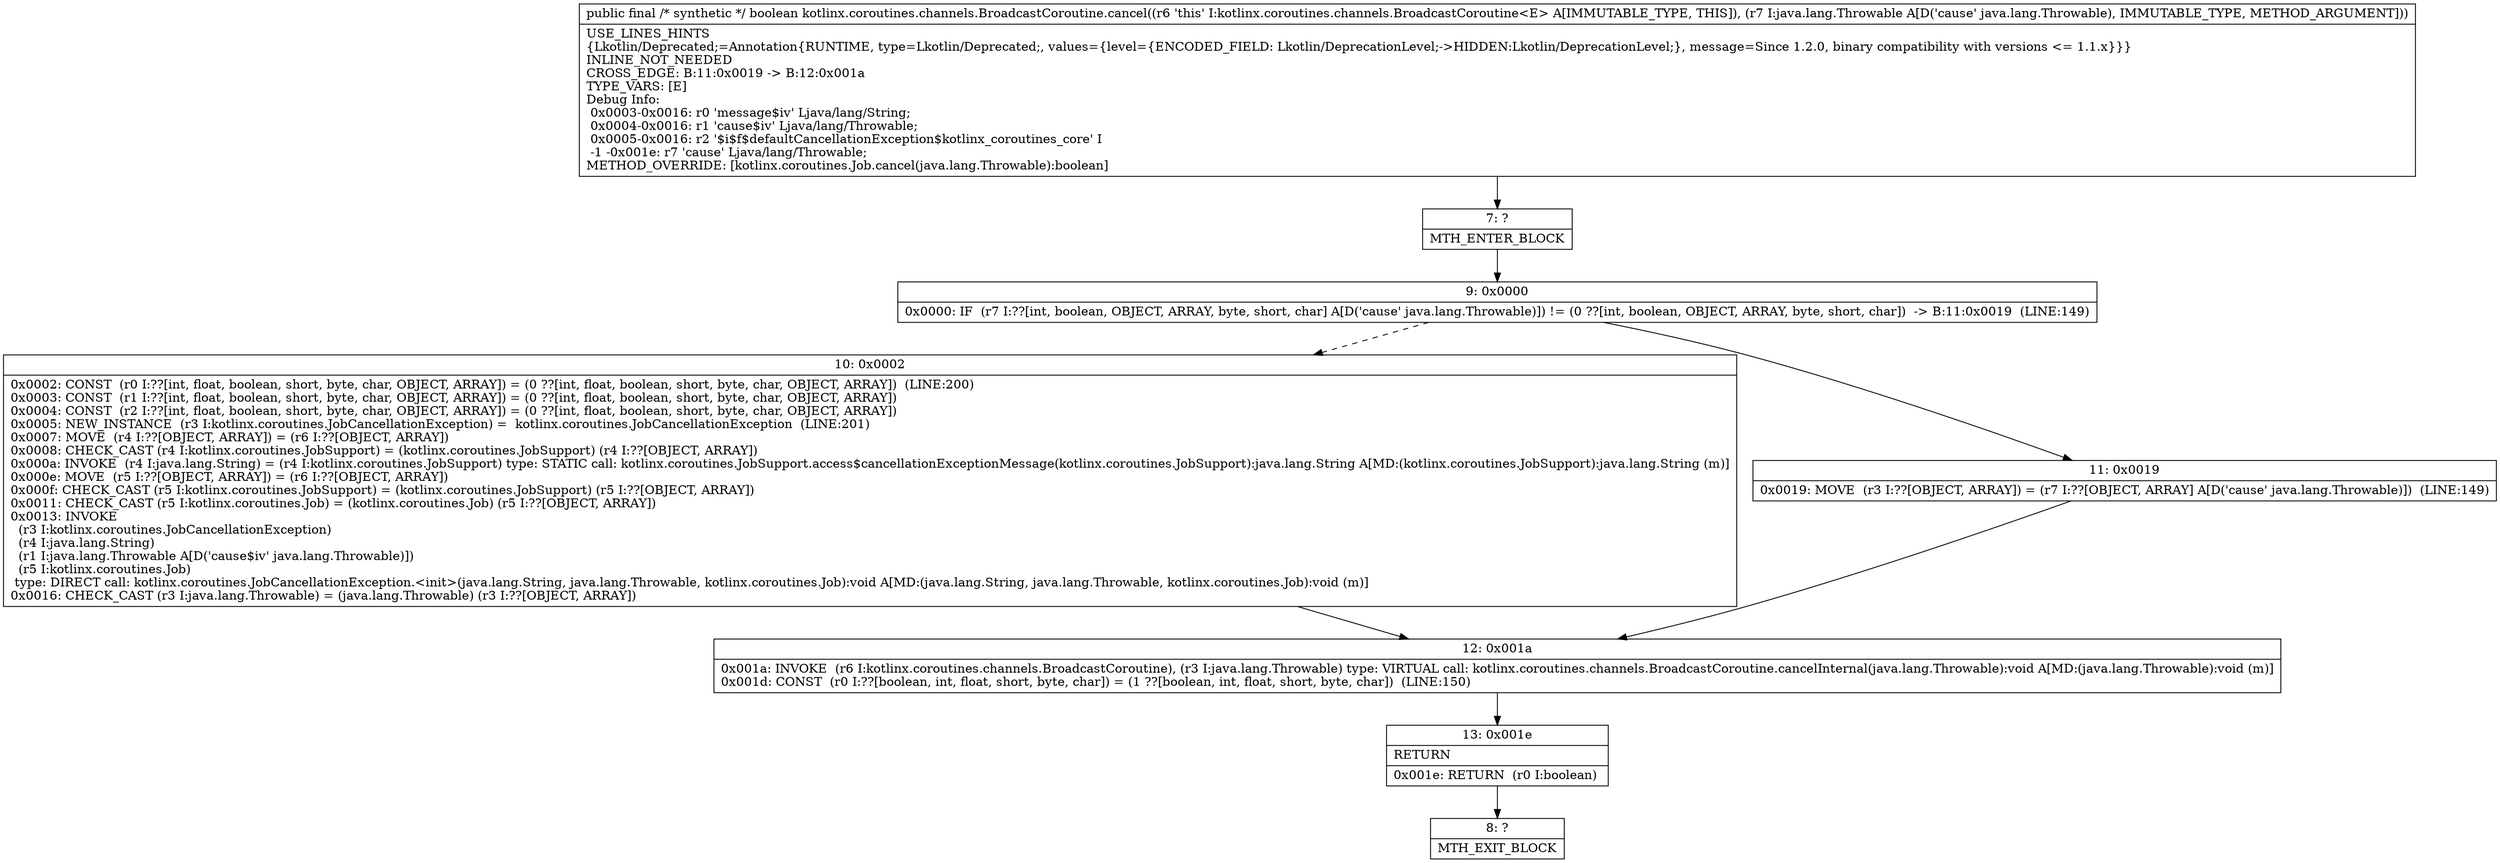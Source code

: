 digraph "CFG forkotlinx.coroutines.channels.BroadcastCoroutine.cancel(Ljava\/lang\/Throwable;)Z" {
Node_7 [shape=record,label="{7\:\ ?|MTH_ENTER_BLOCK\l}"];
Node_9 [shape=record,label="{9\:\ 0x0000|0x0000: IF  (r7 I:??[int, boolean, OBJECT, ARRAY, byte, short, char] A[D('cause' java.lang.Throwable)]) != (0 ??[int, boolean, OBJECT, ARRAY, byte, short, char])  \-\> B:11:0x0019  (LINE:149)\l}"];
Node_10 [shape=record,label="{10\:\ 0x0002|0x0002: CONST  (r0 I:??[int, float, boolean, short, byte, char, OBJECT, ARRAY]) = (0 ??[int, float, boolean, short, byte, char, OBJECT, ARRAY])  (LINE:200)\l0x0003: CONST  (r1 I:??[int, float, boolean, short, byte, char, OBJECT, ARRAY]) = (0 ??[int, float, boolean, short, byte, char, OBJECT, ARRAY]) \l0x0004: CONST  (r2 I:??[int, float, boolean, short, byte, char, OBJECT, ARRAY]) = (0 ??[int, float, boolean, short, byte, char, OBJECT, ARRAY]) \l0x0005: NEW_INSTANCE  (r3 I:kotlinx.coroutines.JobCancellationException) =  kotlinx.coroutines.JobCancellationException  (LINE:201)\l0x0007: MOVE  (r4 I:??[OBJECT, ARRAY]) = (r6 I:??[OBJECT, ARRAY]) \l0x0008: CHECK_CAST (r4 I:kotlinx.coroutines.JobSupport) = (kotlinx.coroutines.JobSupport) (r4 I:??[OBJECT, ARRAY]) \l0x000a: INVOKE  (r4 I:java.lang.String) = (r4 I:kotlinx.coroutines.JobSupport) type: STATIC call: kotlinx.coroutines.JobSupport.access$cancellationExceptionMessage(kotlinx.coroutines.JobSupport):java.lang.String A[MD:(kotlinx.coroutines.JobSupport):java.lang.String (m)]\l0x000e: MOVE  (r5 I:??[OBJECT, ARRAY]) = (r6 I:??[OBJECT, ARRAY]) \l0x000f: CHECK_CAST (r5 I:kotlinx.coroutines.JobSupport) = (kotlinx.coroutines.JobSupport) (r5 I:??[OBJECT, ARRAY]) \l0x0011: CHECK_CAST (r5 I:kotlinx.coroutines.Job) = (kotlinx.coroutines.Job) (r5 I:??[OBJECT, ARRAY]) \l0x0013: INVOKE  \l  (r3 I:kotlinx.coroutines.JobCancellationException)\l  (r4 I:java.lang.String)\l  (r1 I:java.lang.Throwable A[D('cause$iv' java.lang.Throwable)])\l  (r5 I:kotlinx.coroutines.Job)\l type: DIRECT call: kotlinx.coroutines.JobCancellationException.\<init\>(java.lang.String, java.lang.Throwable, kotlinx.coroutines.Job):void A[MD:(java.lang.String, java.lang.Throwable, kotlinx.coroutines.Job):void (m)]\l0x0016: CHECK_CAST (r3 I:java.lang.Throwable) = (java.lang.Throwable) (r3 I:??[OBJECT, ARRAY]) \l}"];
Node_12 [shape=record,label="{12\:\ 0x001a|0x001a: INVOKE  (r6 I:kotlinx.coroutines.channels.BroadcastCoroutine), (r3 I:java.lang.Throwable) type: VIRTUAL call: kotlinx.coroutines.channels.BroadcastCoroutine.cancelInternal(java.lang.Throwable):void A[MD:(java.lang.Throwable):void (m)]\l0x001d: CONST  (r0 I:??[boolean, int, float, short, byte, char]) = (1 ??[boolean, int, float, short, byte, char])  (LINE:150)\l}"];
Node_13 [shape=record,label="{13\:\ 0x001e|RETURN\l|0x001e: RETURN  (r0 I:boolean) \l}"];
Node_8 [shape=record,label="{8\:\ ?|MTH_EXIT_BLOCK\l}"];
Node_11 [shape=record,label="{11\:\ 0x0019|0x0019: MOVE  (r3 I:??[OBJECT, ARRAY]) = (r7 I:??[OBJECT, ARRAY] A[D('cause' java.lang.Throwable)])  (LINE:149)\l}"];
MethodNode[shape=record,label="{public final \/* synthetic *\/ boolean kotlinx.coroutines.channels.BroadcastCoroutine.cancel((r6 'this' I:kotlinx.coroutines.channels.BroadcastCoroutine\<E\> A[IMMUTABLE_TYPE, THIS]), (r7 I:java.lang.Throwable A[D('cause' java.lang.Throwable), IMMUTABLE_TYPE, METHOD_ARGUMENT]))  | USE_LINES_HINTS\l\{Lkotlin\/Deprecated;=Annotation\{RUNTIME, type=Lkotlin\/Deprecated;, values=\{level=\{ENCODED_FIELD: Lkotlin\/DeprecationLevel;\-\>HIDDEN:Lkotlin\/DeprecationLevel;\}, message=Since 1.2.0, binary compatibility with versions \<= 1.1.x\}\}\}\lINLINE_NOT_NEEDED\lCROSS_EDGE: B:11:0x0019 \-\> B:12:0x001a\lTYPE_VARS: [E]\lDebug Info:\l  0x0003\-0x0016: r0 'message$iv' Ljava\/lang\/String;\l  0x0004\-0x0016: r1 'cause$iv' Ljava\/lang\/Throwable;\l  0x0005\-0x0016: r2 '$i$f$defaultCancellationException$kotlinx_coroutines_core' I\l  \-1 \-0x001e: r7 'cause' Ljava\/lang\/Throwable;\lMETHOD_OVERRIDE: [kotlinx.coroutines.Job.cancel(java.lang.Throwable):boolean]\l}"];
MethodNode -> Node_7;Node_7 -> Node_9;
Node_9 -> Node_10[style=dashed];
Node_9 -> Node_11;
Node_10 -> Node_12;
Node_12 -> Node_13;
Node_13 -> Node_8;
Node_11 -> Node_12;
}

